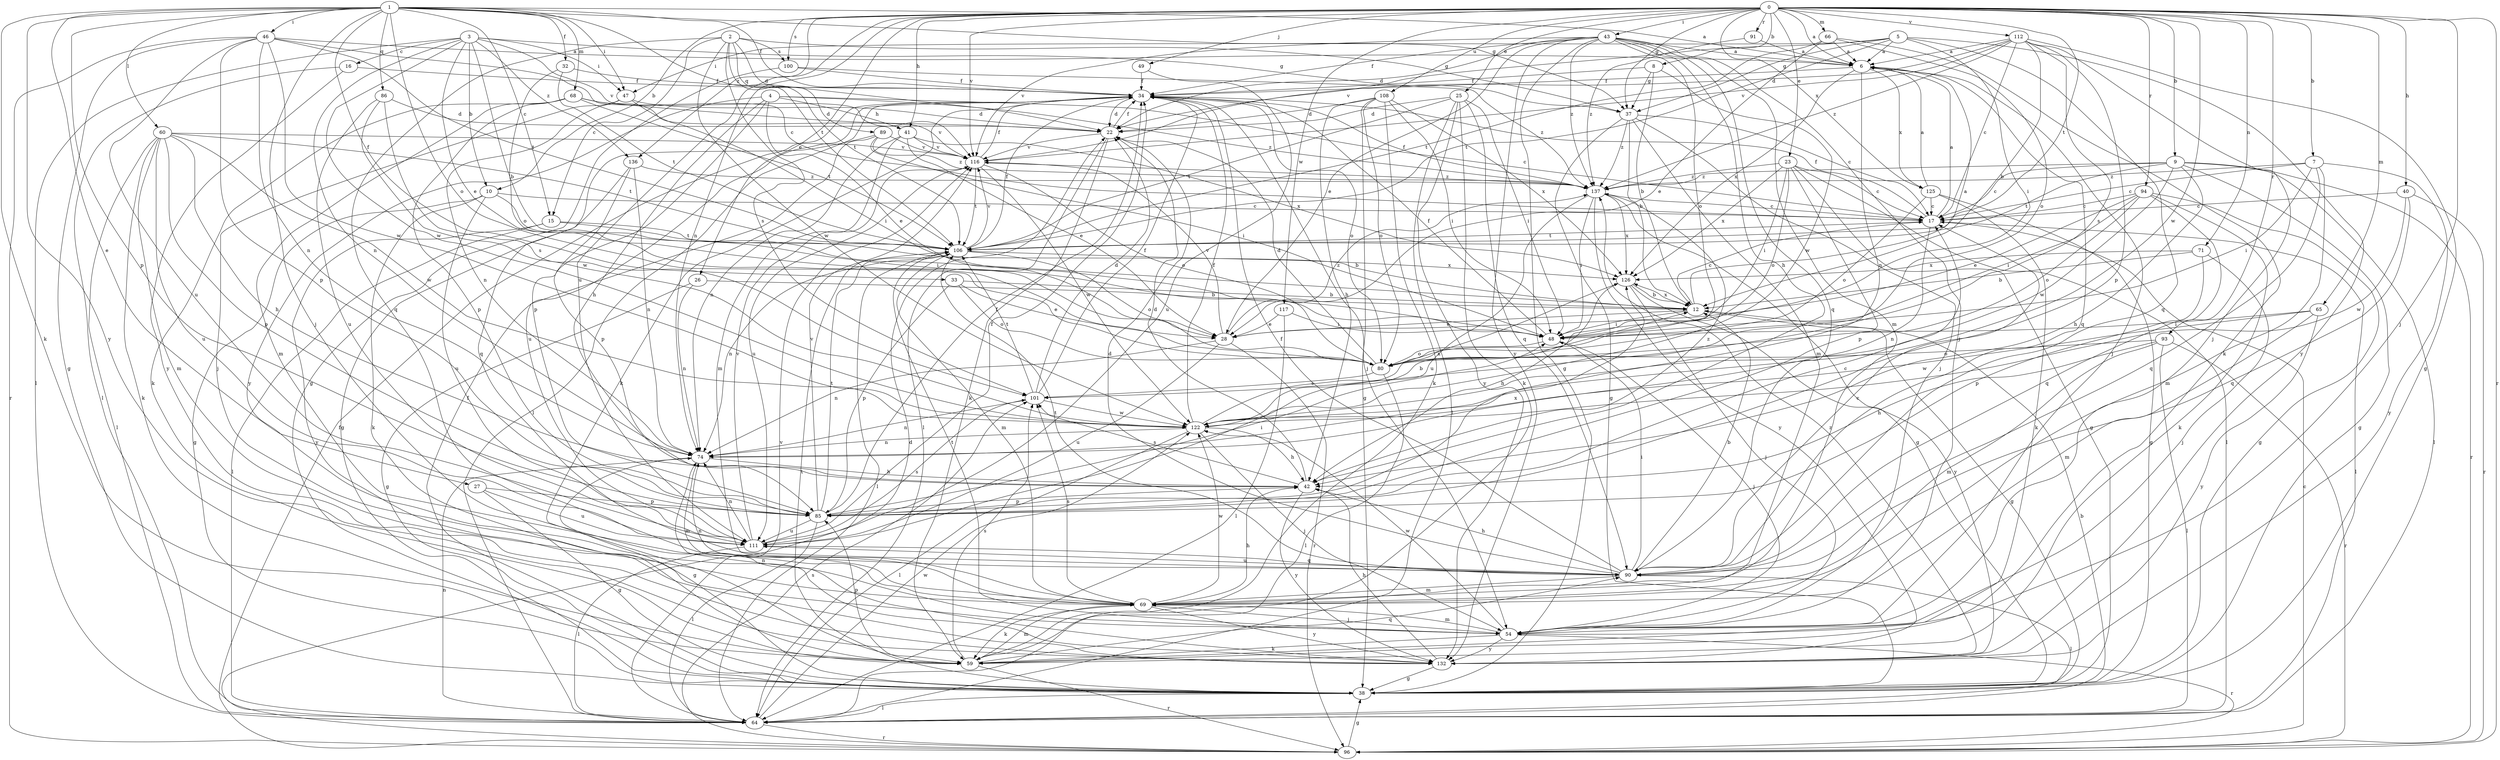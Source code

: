 strict digraph  {
0;
1;
2;
3;
4;
5;
6;
7;
8;
9;
10;
12;
15;
16;
17;
22;
23;
25;
26;
27;
28;
32;
33;
34;
37;
38;
40;
41;
42;
43;
46;
47;
48;
49;
54;
59;
60;
64;
65;
66;
68;
69;
71;
74;
80;
85;
86;
89;
90;
91;
93;
94;
96;
100;
101;
106;
108;
111;
112;
116;
117;
122;
125;
126;
132;
136;
137;
0 -> 6  [label=a];
0 -> 7  [label=b];
0 -> 8  [label=b];
0 -> 9  [label=b];
0 -> 10  [label=b];
0 -> 23  [label=e];
0 -> 25  [label=e];
0 -> 26  [label=e];
0 -> 37  [label=g];
0 -> 40  [label=h];
0 -> 41  [label=h];
0 -> 43  [label=i];
0 -> 49  [label=j];
0 -> 54  [label=j];
0 -> 65  [label=m];
0 -> 66  [label=m];
0 -> 71  [label=n];
0 -> 74  [label=n];
0 -> 91  [label=r];
0 -> 93  [label=r];
0 -> 94  [label=r];
0 -> 96  [label=r];
0 -> 100  [label=s];
0 -> 106  [label=t];
0 -> 108  [label=u];
0 -> 111  [label=u];
0 -> 112  [label=v];
0 -> 116  [label=v];
0 -> 117  [label=w];
0 -> 122  [label=w];
0 -> 125  [label=x];
0 -> 136  [label=z];
1 -> 6  [label=a];
1 -> 15  [label=c];
1 -> 27  [label=e];
1 -> 32  [label=f];
1 -> 33  [label=f];
1 -> 34  [label=f];
1 -> 37  [label=g];
1 -> 46  [label=i];
1 -> 47  [label=i];
1 -> 54  [label=j];
1 -> 59  [label=k];
1 -> 60  [label=l];
1 -> 68  [label=m];
1 -> 80  [label=o];
1 -> 85  [label=p];
1 -> 86  [label=q];
1 -> 106  [label=t];
1 -> 132  [label=y];
2 -> 15  [label=c];
2 -> 22  [label=d];
2 -> 37  [label=g];
2 -> 89  [label=q];
2 -> 90  [label=q];
2 -> 100  [label=s];
2 -> 101  [label=s];
2 -> 106  [label=t];
2 -> 122  [label=w];
3 -> 10  [label=b];
3 -> 12  [label=b];
3 -> 16  [label=c];
3 -> 28  [label=e];
3 -> 37  [label=g];
3 -> 47  [label=i];
3 -> 64  [label=l];
3 -> 74  [label=n];
3 -> 116  [label=v];
3 -> 122  [label=w];
3 -> 136  [label=z];
4 -> 17  [label=c];
4 -> 28  [label=e];
4 -> 41  [label=h];
4 -> 42  [label=h];
4 -> 85  [label=p];
4 -> 132  [label=y];
4 -> 137  [label=z];
5 -> 6  [label=a];
5 -> 37  [label=g];
5 -> 47  [label=i];
5 -> 48  [label=i];
5 -> 90  [label=q];
5 -> 106  [label=t];
5 -> 116  [label=v];
5 -> 132  [label=y];
6 -> 34  [label=f];
6 -> 54  [label=j];
6 -> 74  [label=n];
6 -> 90  [label=q];
6 -> 125  [label=x];
6 -> 126  [label=x];
7 -> 17  [label=c];
7 -> 48  [label=i];
7 -> 69  [label=m];
7 -> 90  [label=q];
7 -> 132  [label=y];
7 -> 137  [label=z];
8 -> 12  [label=b];
8 -> 34  [label=f];
8 -> 37  [label=g];
8 -> 122  [label=w];
9 -> 17  [label=c];
9 -> 38  [label=g];
9 -> 42  [label=h];
9 -> 64  [label=l];
9 -> 96  [label=r];
9 -> 106  [label=t];
9 -> 122  [label=w];
9 -> 137  [label=z];
10 -> 17  [label=c];
10 -> 38  [label=g];
10 -> 48  [label=i];
10 -> 59  [label=k];
10 -> 111  [label=u];
12 -> 6  [label=a];
12 -> 17  [label=c];
12 -> 28  [label=e];
12 -> 38  [label=g];
12 -> 48  [label=i];
12 -> 126  [label=x];
15 -> 12  [label=b];
15 -> 64  [label=l];
15 -> 106  [label=t];
15 -> 132  [label=y];
16 -> 34  [label=f];
16 -> 64  [label=l];
16 -> 132  [label=y];
17 -> 6  [label=a];
17 -> 34  [label=f];
17 -> 64  [label=l];
17 -> 74  [label=n];
17 -> 106  [label=t];
22 -> 34  [label=f];
22 -> 59  [label=k];
22 -> 64  [label=l];
22 -> 116  [label=v];
23 -> 17  [label=c];
23 -> 38  [label=g];
23 -> 48  [label=i];
23 -> 64  [label=l];
23 -> 80  [label=o];
23 -> 85  [label=p];
23 -> 126  [label=x];
23 -> 137  [label=z];
25 -> 22  [label=d];
25 -> 48  [label=i];
25 -> 59  [label=k];
25 -> 64  [label=l];
25 -> 90  [label=q];
25 -> 106  [label=t];
25 -> 132  [label=y];
26 -> 12  [label=b];
26 -> 38  [label=g];
26 -> 74  [label=n];
27 -> 38  [label=g];
27 -> 85  [label=p];
27 -> 111  [label=u];
28 -> 74  [label=n];
28 -> 96  [label=r];
28 -> 111  [label=u];
28 -> 116  [label=v];
28 -> 137  [label=z];
32 -> 34  [label=f];
32 -> 80  [label=o];
32 -> 106  [label=t];
33 -> 12  [label=b];
33 -> 28  [label=e];
33 -> 80  [label=o];
33 -> 85  [label=p];
34 -> 22  [label=d];
34 -> 54  [label=j];
34 -> 59  [label=k];
34 -> 64  [label=l];
34 -> 80  [label=o];
37 -> 12  [label=b];
37 -> 17  [label=c];
37 -> 38  [label=g];
37 -> 54  [label=j];
37 -> 69  [label=m];
37 -> 137  [label=z];
38 -> 34  [label=f];
38 -> 64  [label=l];
38 -> 106  [label=t];
40 -> 17  [label=c];
40 -> 90  [label=q];
40 -> 96  [label=r];
40 -> 122  [label=w];
41 -> 28  [label=e];
41 -> 69  [label=m];
41 -> 74  [label=n];
41 -> 116  [label=v];
41 -> 126  [label=x];
42 -> 22  [label=d];
42 -> 85  [label=p];
42 -> 101  [label=s];
42 -> 132  [label=y];
42 -> 137  [label=z];
43 -> 6  [label=a];
43 -> 22  [label=d];
43 -> 28  [label=e];
43 -> 34  [label=f];
43 -> 38  [label=g];
43 -> 42  [label=h];
43 -> 54  [label=j];
43 -> 69  [label=m];
43 -> 80  [label=o];
43 -> 90  [label=q];
43 -> 116  [label=v];
43 -> 132  [label=y];
43 -> 137  [label=z];
46 -> 6  [label=a];
46 -> 17  [label=c];
46 -> 38  [label=g];
46 -> 74  [label=n];
46 -> 85  [label=p];
46 -> 96  [label=r];
46 -> 106  [label=t];
46 -> 111  [label=u];
46 -> 122  [label=w];
47 -> 22  [label=d];
47 -> 48  [label=i];
47 -> 54  [label=j];
47 -> 74  [label=n];
48 -> 34  [label=f];
48 -> 54  [label=j];
48 -> 80  [label=o];
49 -> 34  [label=f];
49 -> 111  [label=u];
54 -> 59  [label=k];
54 -> 69  [label=m];
54 -> 96  [label=r];
54 -> 106  [label=t];
54 -> 122  [label=w];
54 -> 132  [label=y];
59 -> 69  [label=m];
59 -> 85  [label=p];
59 -> 90  [label=q];
59 -> 96  [label=r];
59 -> 101  [label=s];
60 -> 42  [label=h];
60 -> 59  [label=k];
60 -> 64  [label=l];
60 -> 69  [label=m];
60 -> 85  [label=p];
60 -> 106  [label=t];
60 -> 111  [label=u];
60 -> 116  [label=v];
60 -> 122  [label=w];
64 -> 12  [label=b];
64 -> 74  [label=n];
64 -> 96  [label=r];
64 -> 116  [label=v];
64 -> 122  [label=w];
65 -> 48  [label=i];
65 -> 69  [label=m];
65 -> 122  [label=w];
65 -> 132  [label=y];
66 -> 6  [label=a];
66 -> 28  [label=e];
66 -> 59  [label=k];
66 -> 80  [label=o];
66 -> 106  [label=t];
68 -> 22  [label=d];
68 -> 59  [label=k];
68 -> 69  [label=m];
68 -> 85  [label=p];
68 -> 106  [label=t];
68 -> 116  [label=v];
69 -> 42  [label=h];
69 -> 54  [label=j];
69 -> 59  [label=k];
69 -> 74  [label=n];
69 -> 101  [label=s];
69 -> 122  [label=w];
69 -> 132  [label=y];
71 -> 12  [label=b];
71 -> 54  [label=j];
71 -> 85  [label=p];
71 -> 126  [label=x];
74 -> 38  [label=g];
74 -> 42  [label=h];
74 -> 69  [label=m];
80 -> 22  [label=d];
80 -> 64  [label=l];
80 -> 101  [label=s];
85 -> 17  [label=c];
85 -> 34  [label=f];
85 -> 48  [label=i];
85 -> 64  [label=l];
85 -> 106  [label=t];
85 -> 111  [label=u];
85 -> 116  [label=v];
85 -> 126  [label=x];
86 -> 22  [label=d];
86 -> 101  [label=s];
86 -> 111  [label=u];
86 -> 122  [label=w];
89 -> 48  [label=i];
89 -> 90  [label=q];
89 -> 111  [label=u];
89 -> 116  [label=v];
89 -> 137  [label=z];
90 -> 12  [label=b];
90 -> 17  [label=c];
90 -> 22  [label=d];
90 -> 34  [label=f];
90 -> 42  [label=h];
90 -> 48  [label=i];
90 -> 64  [label=l];
90 -> 69  [label=m];
90 -> 106  [label=t];
90 -> 111  [label=u];
91 -> 6  [label=a];
91 -> 137  [label=z];
93 -> 42  [label=h];
93 -> 64  [label=l];
93 -> 69  [label=m];
93 -> 80  [label=o];
93 -> 96  [label=r];
94 -> 17  [label=c];
94 -> 28  [label=e];
94 -> 38  [label=g];
94 -> 48  [label=i];
94 -> 59  [label=k];
94 -> 80  [label=o];
94 -> 90  [label=q];
96 -> 17  [label=c];
96 -> 22  [label=d];
96 -> 34  [label=f];
96 -> 38  [label=g];
96 -> 101  [label=s];
100 -> 34  [label=f];
100 -> 38  [label=g];
100 -> 137  [label=z];
101 -> 22  [label=d];
101 -> 34  [label=f];
101 -> 74  [label=n];
101 -> 106  [label=t];
101 -> 122  [label=w];
106 -> 34  [label=f];
106 -> 64  [label=l];
106 -> 69  [label=m];
106 -> 74  [label=n];
106 -> 80  [label=o];
106 -> 116  [label=v];
106 -> 126  [label=x];
108 -> 22  [label=d];
108 -> 38  [label=g];
108 -> 42  [label=h];
108 -> 48  [label=i];
108 -> 59  [label=k];
108 -> 80  [label=o];
108 -> 126  [label=x];
111 -> 34  [label=f];
111 -> 64  [label=l];
111 -> 74  [label=n];
111 -> 90  [label=q];
111 -> 101  [label=s];
111 -> 116  [label=v];
112 -> 6  [label=a];
112 -> 12  [label=b];
112 -> 17  [label=c];
112 -> 22  [label=d];
112 -> 38  [label=g];
112 -> 54  [label=j];
112 -> 85  [label=p];
112 -> 101  [label=s];
112 -> 116  [label=v];
112 -> 137  [label=z];
116 -> 34  [label=f];
116 -> 80  [label=o];
116 -> 106  [label=t];
116 -> 111  [label=u];
116 -> 122  [label=w];
116 -> 137  [label=z];
117 -> 28  [label=e];
117 -> 48  [label=i];
117 -> 64  [label=l];
122 -> 12  [label=b];
122 -> 34  [label=f];
122 -> 42  [label=h];
122 -> 54  [label=j];
122 -> 64  [label=l];
122 -> 74  [label=n];
122 -> 126  [label=x];
125 -> 6  [label=a];
125 -> 17  [label=c];
125 -> 38  [label=g];
125 -> 59  [label=k];
125 -> 80  [label=o];
126 -> 12  [label=b];
126 -> 42  [label=h];
126 -> 54  [label=j];
126 -> 132  [label=y];
132 -> 38  [label=g];
132 -> 42  [label=h];
132 -> 74  [label=n];
132 -> 137  [label=z];
136 -> 38  [label=g];
136 -> 74  [label=n];
136 -> 85  [label=p];
136 -> 137  [label=z];
137 -> 17  [label=c];
137 -> 34  [label=f];
137 -> 38  [label=g];
137 -> 48  [label=i];
137 -> 111  [label=u];
137 -> 126  [label=x];
137 -> 132  [label=y];
}
